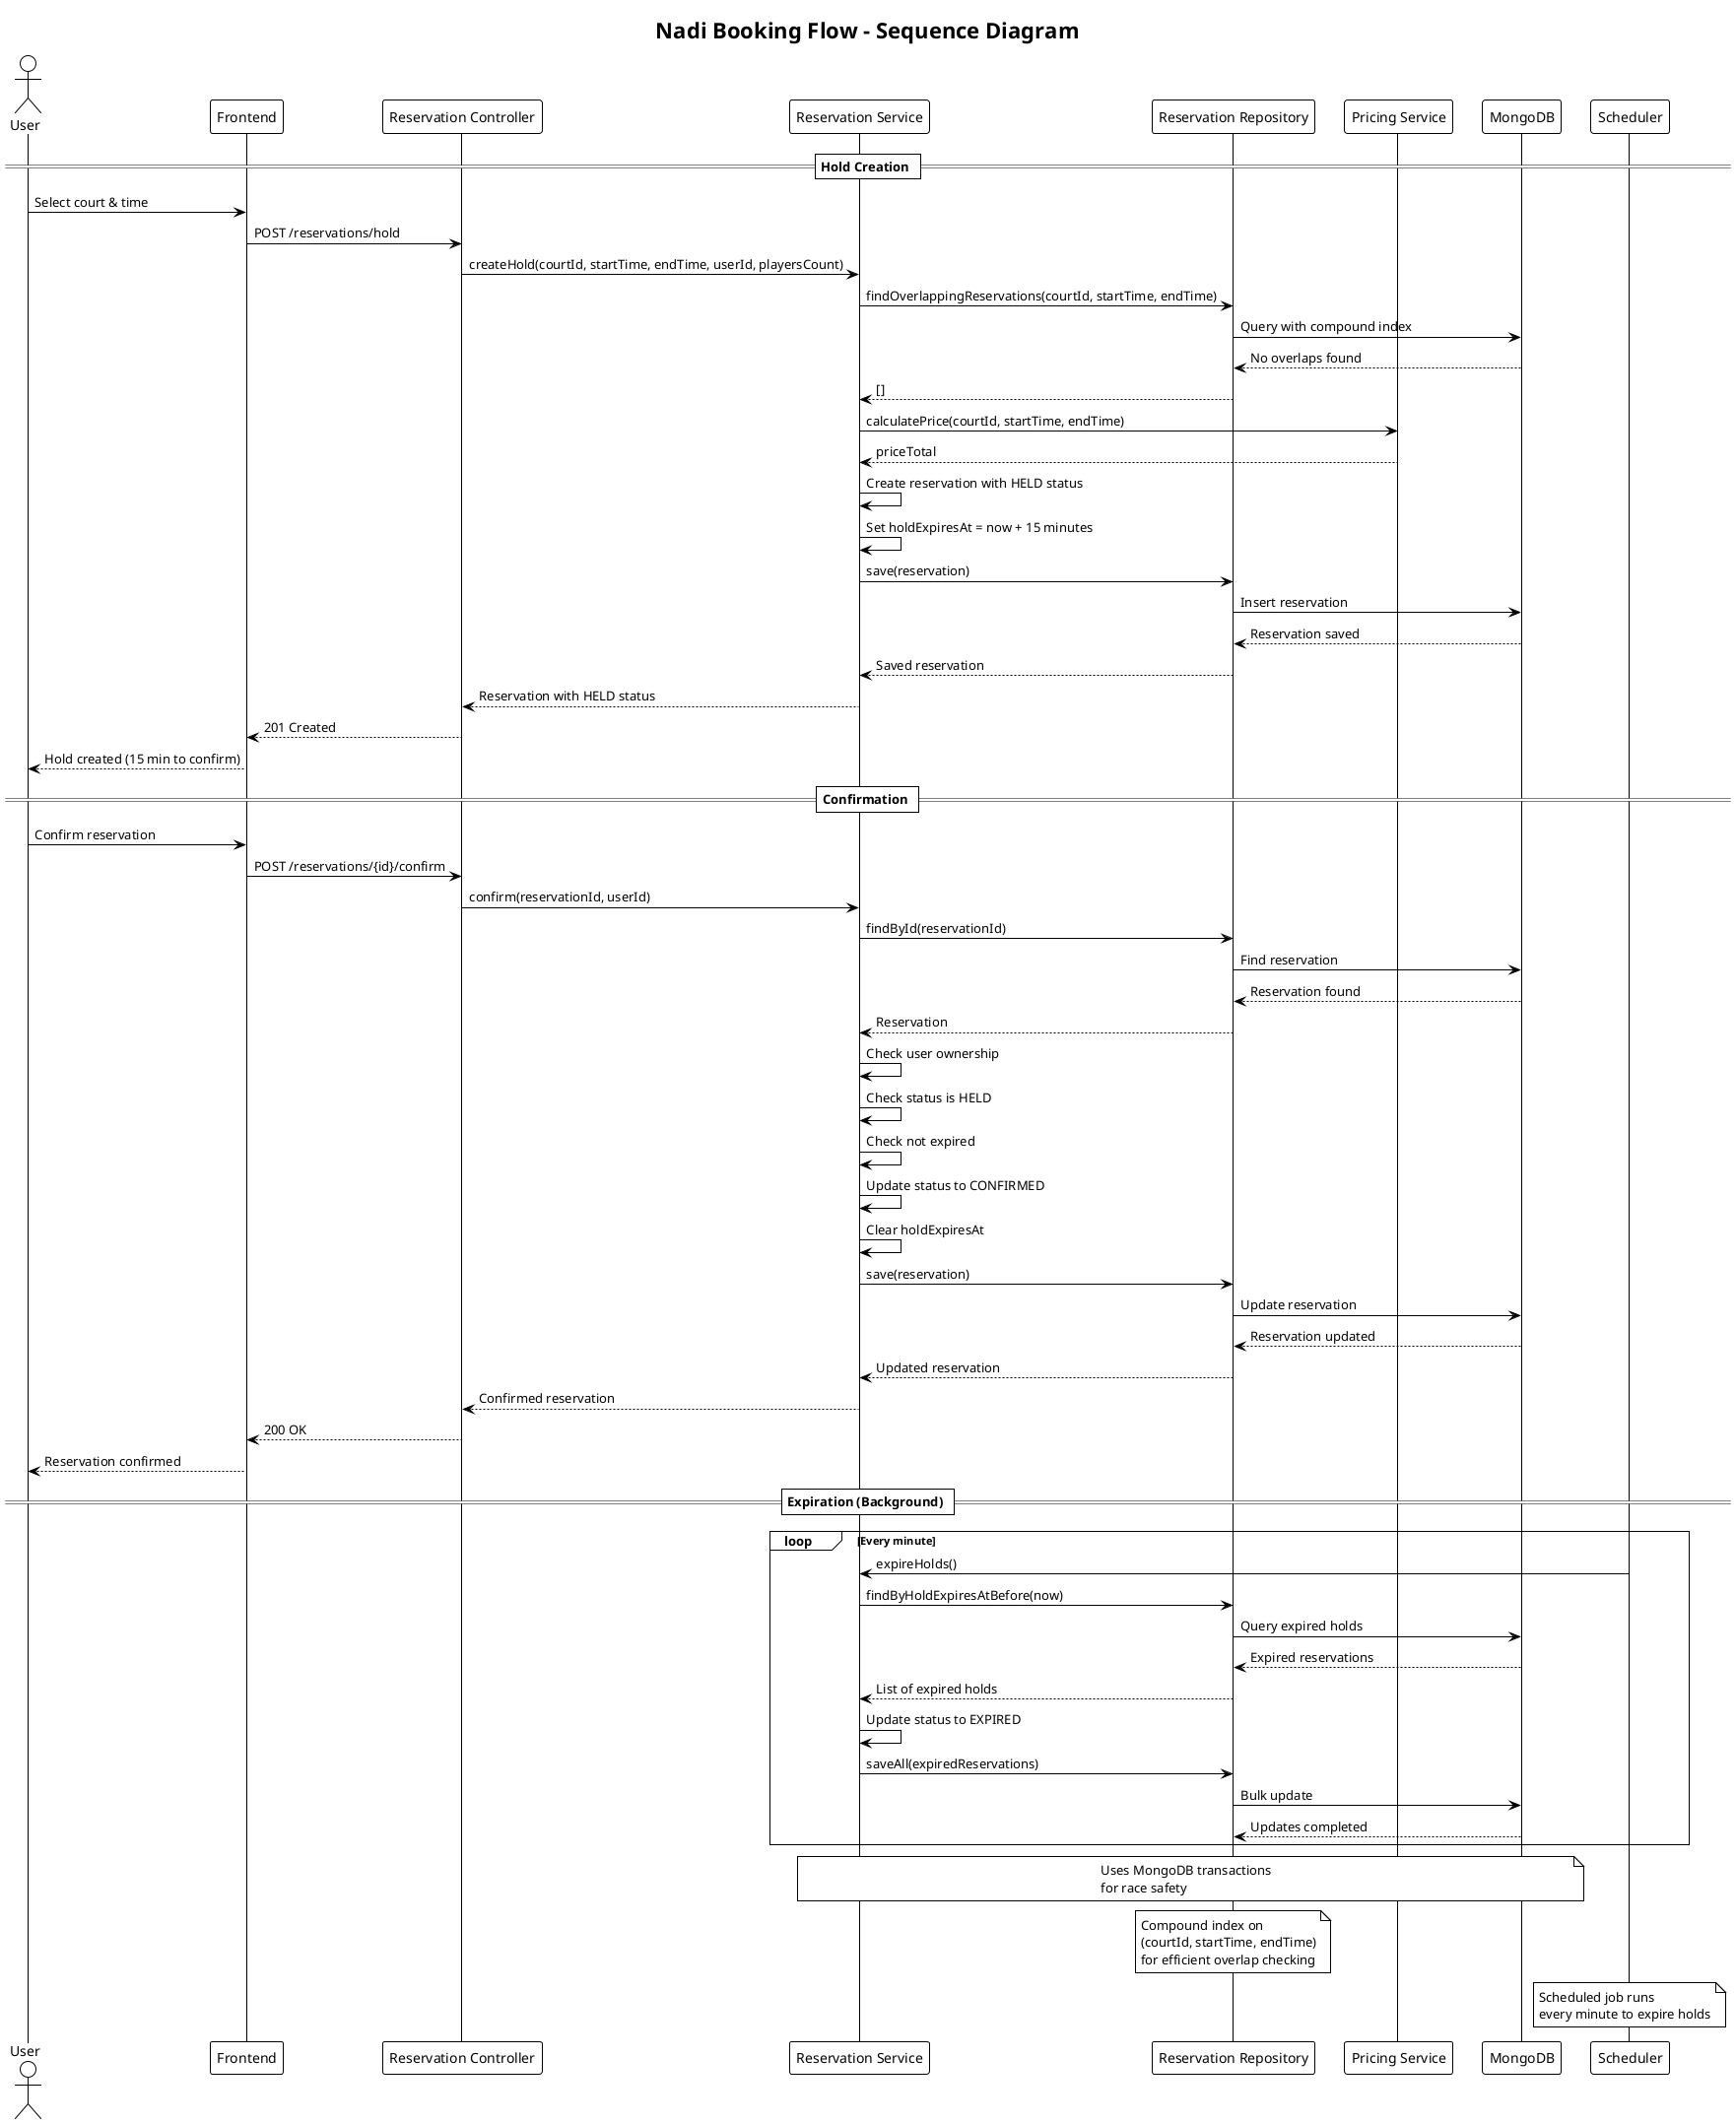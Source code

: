@startuml sequence-booking
!theme plain
title Nadi Booking Flow - Sequence Diagram

actor User as "User"
participant Frontend as "Frontend"
participant ReservationController as "Reservation Controller"
participant ReservationService as "Reservation Service"
participant ReservationRepository as "Reservation Repository"
participant PricingService as "Pricing Service"
participant MongoDB as "MongoDB"
participant Scheduler as "Scheduler"

== Hold Creation ==
User -> Frontend: Select court & time
Frontend -> ReservationController: POST /reservations/hold
ReservationController -> ReservationService: createHold(courtId, startTime, endTime, userId, playersCount)

ReservationService -> ReservationRepository: findOverlappingReservations(courtId, startTime, endTime)
ReservationRepository -> MongoDB: Query with compound index
MongoDB --> ReservationRepository: No overlaps found
ReservationRepository --> ReservationService: []

ReservationService -> PricingService: calculatePrice(courtId, startTime, endTime)
PricingService --> ReservationService: priceTotal

ReservationService -> ReservationService: Create reservation with HELD status
ReservationService -> ReservationService: Set holdExpiresAt = now + 15 minutes
ReservationService -> ReservationRepository: save(reservation)
ReservationRepository -> MongoDB: Insert reservation
MongoDB --> ReservationRepository: Reservation saved
ReservationRepository --> ReservationService: Saved reservation
ReservationService --> ReservationController: Reservation with HELD status
ReservationController --> Frontend: 201 Created
Frontend --> User: Hold created (15 min to confirm)

== Confirmation ==
User -> Frontend: Confirm reservation
Frontend -> ReservationController: POST /reservations/{id}/confirm
ReservationController -> ReservationService: confirm(reservationId, userId)

ReservationService -> ReservationRepository: findById(reservationId)
ReservationRepository -> MongoDB: Find reservation
MongoDB --> ReservationRepository: Reservation found
ReservationRepository --> ReservationService: Reservation

ReservationService -> ReservationService: Check user ownership
ReservationService -> ReservationService: Check status is HELD
ReservationService -> ReservationService: Check not expired
ReservationService -> ReservationService: Update status to CONFIRMED
ReservationService -> ReservationService: Clear holdExpiresAt
ReservationService -> ReservationRepository: save(reservation)
ReservationRepository -> MongoDB: Update reservation
MongoDB --> ReservationRepository: Reservation updated
ReservationRepository --> ReservationService: Updated reservation
ReservationService --> ReservationController: Confirmed reservation
ReservationController --> Frontend: 200 OK
Frontend --> User: Reservation confirmed

== Expiration (Background) ==
loop Every minute
    Scheduler -> ReservationService: expireHolds()
    ReservationService -> ReservationRepository: findByHoldExpiresAtBefore(now)
    ReservationRepository -> MongoDB: Query expired holds
    MongoDB --> ReservationRepository: Expired reservations
    ReservationRepository --> ReservationService: List of expired holds
    
    ReservationService -> ReservationService: Update status to EXPIRED
    ReservationService -> ReservationRepository: saveAll(expiredReservations)
    ReservationRepository -> MongoDB: Bulk update
    MongoDB --> ReservationRepository: Updates completed
end

note over ReservationService, MongoDB : Uses MongoDB transactions\nfor race safety
note over ReservationRepository : Compound index on\n(courtId, startTime, endTime)\nfor efficient overlap checking
note over Scheduler : Scheduled job runs\nevery minute to expire holds

@enduml

